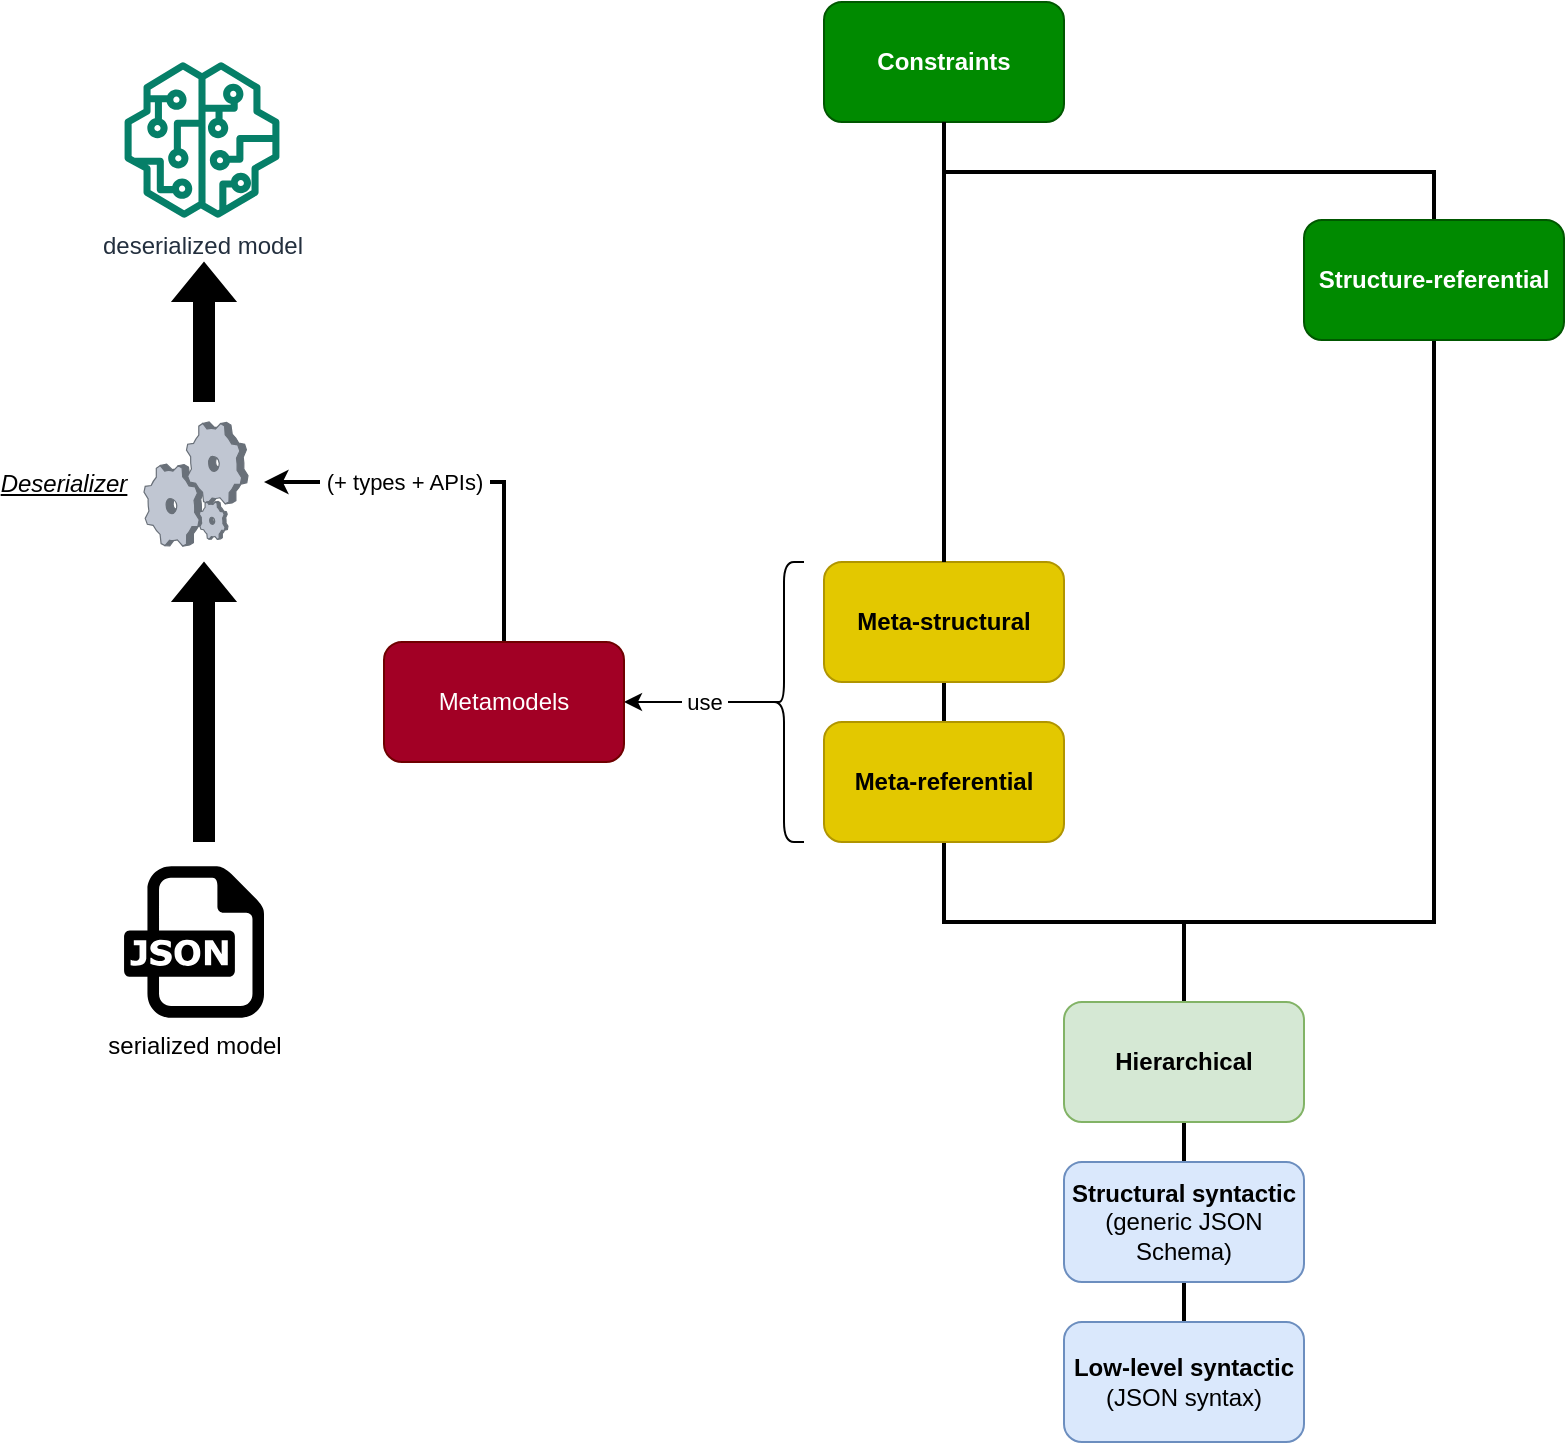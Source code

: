 <mxfile version="21.6.8" type="device">
  <diagram name="Page-1" id="BR17ZdZTmJ1xsqmfKKUn">
    <mxGraphModel dx="2021" dy="1993" grid="1" gridSize="10" guides="1" tooltips="1" connect="1" arrows="1" fold="1" page="1" pageScale="1" pageWidth="827" pageHeight="1169" math="0" shadow="0">
      <root>
        <mxCell id="0" />
        <mxCell id="1" parent="0" />
        <mxCell id="cpsBxxc-Yylsg1I1evmf-10" style="edgeStyle=orthogonalEdgeStyle;rounded=0;orthogonalLoop=1;jettySize=auto;html=1;exitX=0.5;exitY=0;exitDx=0;exitDy=0;entryX=0.5;entryY=1;entryDx=0;entryDy=0;strokeWidth=2;endArrow=none;endFill=0;" parent="1" source="JCLgZwpqIDgkukZC0mzi-1" target="JCLgZwpqIDgkukZC0mzi-2" edge="1">
          <mxGeometry relative="1" as="geometry" />
        </mxCell>
        <mxCell id="JCLgZwpqIDgkukZC0mzi-1" value="&lt;b&gt;Low-level syntactic&lt;/b&gt;&lt;br&gt;(JSON syntax)" style="rounded=1;whiteSpace=wrap;html=1;fillColor=#dae8fc;strokeColor=#6c8ebf;" parent="1" vertex="1">
          <mxGeometry x="470" y="450" width="120" height="60" as="geometry" />
        </mxCell>
        <mxCell id="cpsBxxc-Yylsg1I1evmf-9" style="edgeStyle=orthogonalEdgeStyle;rounded=0;orthogonalLoop=1;jettySize=auto;html=1;exitX=0.5;exitY=0;exitDx=0;exitDy=0;entryX=0.5;entryY=1;entryDx=0;entryDy=0;strokeWidth=2;endArrow=none;endFill=0;" parent="1" source="JCLgZwpqIDgkukZC0mzi-2" target="JCLgZwpqIDgkukZC0mzi-3" edge="1">
          <mxGeometry relative="1" as="geometry" />
        </mxCell>
        <mxCell id="JCLgZwpqIDgkukZC0mzi-2" value="&lt;b&gt;Structural syntactic&lt;/b&gt;&lt;br&gt;(generic JSON Schema)" style="rounded=1;whiteSpace=wrap;html=1;fillColor=#dae8fc;strokeColor=#6c8ebf;" parent="1" vertex="1">
          <mxGeometry x="470" y="370" width="120" height="60" as="geometry" />
        </mxCell>
        <mxCell id="cpsBxxc-Yylsg1I1evmf-6" style="edgeStyle=orthogonalEdgeStyle;rounded=0;orthogonalLoop=1;jettySize=auto;html=1;exitX=0.5;exitY=0;exitDx=0;exitDy=0;entryX=0.5;entryY=1;entryDx=0;entryDy=0;strokeWidth=2;endArrow=none;endFill=0;" parent="1" source="JCLgZwpqIDgkukZC0mzi-3" target="JCLgZwpqIDgkukZC0mzi-9" edge="1">
          <mxGeometry relative="1" as="geometry" />
        </mxCell>
        <mxCell id="cpsBxxc-Yylsg1I1evmf-7" style="edgeStyle=orthogonalEdgeStyle;rounded=0;orthogonalLoop=1;jettySize=auto;html=1;exitX=0.5;exitY=0;exitDx=0;exitDy=0;entryX=0.5;entryY=1;entryDx=0;entryDy=0;strokeWidth=2;endArrow=none;endFill=0;" parent="1" source="JCLgZwpqIDgkukZC0mzi-3" target="JCLgZwpqIDgkukZC0mzi-23" edge="1">
          <mxGeometry relative="1" as="geometry">
            <Array as="points">
              <mxPoint x="530" y="250" />
              <mxPoint x="655" y="250" />
            </Array>
          </mxGeometry>
        </mxCell>
        <mxCell id="JCLgZwpqIDgkukZC0mzi-3" value="&lt;b&gt;Hierarchical&lt;/b&gt;" style="rounded=1;whiteSpace=wrap;html=1;fillColor=#d5e8d4;strokeColor=#82b366;" parent="1" vertex="1">
          <mxGeometry x="470" y="290" width="120" height="60" as="geometry" />
        </mxCell>
        <mxCell id="JCLgZwpqIDgkukZC0mzi-5" value="serialized model" style="dashed=0;outlineConnect=0;html=1;align=center;labelPosition=center;verticalLabelPosition=bottom;verticalAlign=top;shape=mxgraph.weblogos.json" parent="1" vertex="1">
          <mxGeometry y="222.1" width="70" height="75.8" as="geometry" />
        </mxCell>
        <mxCell id="cpsBxxc-Yylsg1I1evmf-8" style="edgeStyle=orthogonalEdgeStyle;rounded=0;orthogonalLoop=1;jettySize=auto;html=1;exitX=0.5;exitY=0;exitDx=0;exitDy=0;entryX=0.5;entryY=1;entryDx=0;entryDy=0;strokeWidth=2;endArrow=none;endFill=0;" parent="1" source="JCLgZwpqIDgkukZC0mzi-9" target="JCLgZwpqIDgkukZC0mzi-10" edge="1">
          <mxGeometry relative="1" as="geometry" />
        </mxCell>
        <mxCell id="JCLgZwpqIDgkukZC0mzi-9" value="&lt;b&gt;Meta-referential&lt;/b&gt;" style="rounded=1;whiteSpace=wrap;html=1;fillColor=#e3c800;strokeColor=#B09500;fontColor=#000000;" parent="1" vertex="1">
          <mxGeometry x="350" y="150" width="120" height="60" as="geometry" />
        </mxCell>
        <mxCell id="JCLgZwpqIDgkukZC0mzi-10" value="&lt;b&gt;Meta-structural&lt;/b&gt;" style="rounded=1;whiteSpace=wrap;html=1;fillColor=#e3c800;strokeColor=#B09500;fontColor=#000000;" parent="1" vertex="1">
          <mxGeometry x="350" y="70" width="120" height="60" as="geometry" />
        </mxCell>
        <mxCell id="JCLgZwpqIDgkukZC0mzi-11" value="" style="verticalLabelPosition=bottom;sketch=0;aspect=fixed;html=1;verticalAlign=top;strokeColor=none;align=center;outlineConnect=0;shape=mxgraph.citrix.process;" parent="1" vertex="1">
          <mxGeometry x="10" width="52" height="62" as="geometry" />
        </mxCell>
        <mxCell id="JCLgZwpqIDgkukZC0mzi-12" value="" style="shape=flexArrow;endArrow=classic;html=1;rounded=0;fillColor=#000000;" parent="1" edge="1">
          <mxGeometry width="50" height="50" relative="1" as="geometry">
            <mxPoint x="40" y="210" as="sourcePoint" />
            <mxPoint x="40" y="70" as="targetPoint" />
          </mxGeometry>
        </mxCell>
        <mxCell id="JCLgZwpqIDgkukZC0mzi-15" style="edgeStyle=orthogonalEdgeStyle;rounded=0;orthogonalLoop=1;jettySize=auto;html=1;exitX=0.1;exitY=0.5;exitDx=0;exitDy=0;exitPerimeter=0;entryX=1;entryY=0.5;entryDx=0;entryDy=0;fillColor=#000000;" parent="1" source="JCLgZwpqIDgkukZC0mzi-13" target="JCLgZwpqIDgkukZC0mzi-14" edge="1">
          <mxGeometry relative="1" as="geometry" />
        </mxCell>
        <mxCell id="JCLgZwpqIDgkukZC0mzi-17" value="&amp;nbsp;use&amp;nbsp;" style="edgeLabel;html=1;align=center;verticalAlign=middle;resizable=0;points=[];" parent="JCLgZwpqIDgkukZC0mzi-15" vertex="1" connectable="0">
          <mxGeometry x="-0.111" y="1" relative="1" as="geometry">
            <mxPoint y="-1" as="offset" />
          </mxGeometry>
        </mxCell>
        <mxCell id="JCLgZwpqIDgkukZC0mzi-13" value="" style="shape=curlyBracket;whiteSpace=wrap;html=1;rounded=1;flipH=1;labelPosition=right;verticalLabelPosition=middle;align=left;verticalAlign=middle;rotation=-180;" parent="1" vertex="1">
          <mxGeometry x="320" y="70" width="20" height="140" as="geometry" />
        </mxCell>
        <mxCell id="JCLgZwpqIDgkukZC0mzi-18" style="edgeStyle=orthogonalEdgeStyle;rounded=0;orthogonalLoop=1;jettySize=auto;html=1;exitX=0.5;exitY=0;exitDx=0;exitDy=0;fillColor=#000000;strokeWidth=2;" parent="1" source="JCLgZwpqIDgkukZC0mzi-14" edge="1">
          <mxGeometry relative="1" as="geometry">
            <mxPoint x="70" y="30" as="targetPoint" />
            <Array as="points">
              <mxPoint x="190" y="30" />
            </Array>
          </mxGeometry>
        </mxCell>
        <mxCell id="JCLgZwpqIDgkukZC0mzi-22" value="&amp;nbsp;(+ types + APIs)&amp;nbsp;" style="edgeLabel;html=1;align=center;verticalAlign=middle;resizable=0;points=[];" parent="JCLgZwpqIDgkukZC0mzi-18" vertex="1" connectable="0">
          <mxGeometry x="0.53" relative="1" as="geometry">
            <mxPoint x="23" as="offset" />
          </mxGeometry>
        </mxCell>
        <mxCell id="JCLgZwpqIDgkukZC0mzi-14" value="Metamodels&lt;br&gt;" style="rounded=1;whiteSpace=wrap;html=1;fillColor=#a20025;fontColor=#ffffff;strokeColor=#6F0000;fillStyle=auto;gradientColor=none;" parent="1" vertex="1">
          <mxGeometry x="130" y="110" width="120" height="60" as="geometry" />
        </mxCell>
        <mxCell id="JCLgZwpqIDgkukZC0mzi-16" value="&lt;i&gt;&lt;u&gt;Deserializer&lt;/u&gt;&lt;/i&gt;" style="text;html=1;strokeColor=none;fillColor=none;align=center;verticalAlign=middle;whiteSpace=wrap;rounded=0;" parent="1" vertex="1">
          <mxGeometry x="-60" y="16" width="60" height="30" as="geometry" />
        </mxCell>
        <mxCell id="JCLgZwpqIDgkukZC0mzi-19" value="" style="shape=flexArrow;endArrow=classic;html=1;rounded=0;fillColor=#000000;" parent="1" edge="1">
          <mxGeometry width="50" height="50" relative="1" as="geometry">
            <mxPoint x="40" y="-10" as="sourcePoint" />
            <mxPoint x="40" y="-80" as="targetPoint" />
          </mxGeometry>
        </mxCell>
        <mxCell id="JCLgZwpqIDgkukZC0mzi-21" value="deserialized model" style="sketch=0;outlineConnect=0;fontColor=#232F3E;gradientColor=none;fillColor=#067F68;strokeColor=none;dashed=0;verticalLabelPosition=bottom;verticalAlign=top;align=center;html=1;fontSize=12;fontStyle=0;aspect=fixed;pointerEvents=1;shape=mxgraph.aws4.sagemaker_model;fillStyle=auto;" parent="1" vertex="1">
          <mxGeometry y="-180" width="78" height="78" as="geometry" />
        </mxCell>
        <mxCell id="cpsBxxc-Yylsg1I1evmf-11" style="edgeStyle=orthogonalEdgeStyle;rounded=0;orthogonalLoop=1;jettySize=auto;html=1;exitX=0.5;exitY=0;exitDx=0;exitDy=0;entryX=0.5;entryY=1;entryDx=0;entryDy=0;strokeWidth=2;endArrow=none;endFill=0;" parent="1" source="JCLgZwpqIDgkukZC0mzi-23" target="JCLgZwpqIDgkukZC0mzi-24" edge="1">
          <mxGeometry relative="1" as="geometry">
            <Array as="points">
              <mxPoint x="655" y="-125" />
              <mxPoint x="410" y="-125" />
            </Array>
          </mxGeometry>
        </mxCell>
        <mxCell id="JCLgZwpqIDgkukZC0mzi-23" value="&lt;b&gt;Structure-referential&lt;/b&gt;" style="rounded=1;whiteSpace=wrap;html=1;fillColor=#008a00;strokeColor=#005700;fontColor=#ffffff;" parent="1" vertex="1">
          <mxGeometry x="590" y="-101" width="130" height="60" as="geometry" />
        </mxCell>
        <mxCell id="JCLgZwpqIDgkukZC0mzi-24" value="&lt;b&gt;Constraints&lt;/b&gt;" style="rounded=1;whiteSpace=wrap;html=1;fillColor=#008a00;strokeColor=#005700;fontColor=#ffffff;" parent="1" vertex="1">
          <mxGeometry x="350" y="-210" width="120" height="60" as="geometry" />
        </mxCell>
        <mxCell id="cpsBxxc-Yylsg1I1evmf-3" value="" style="endArrow=none;html=1;rounded=0;strokeWidth=2;exitX=0.5;exitY=0;exitDx=0;exitDy=0;entryX=0.5;entryY=1;entryDx=0;entryDy=0;" parent="1" source="JCLgZwpqIDgkukZC0mzi-10" target="JCLgZwpqIDgkukZC0mzi-24" edge="1">
          <mxGeometry width="50" height="50" relative="1" as="geometry">
            <mxPoint x="410" y="60" as="sourcePoint" />
            <mxPoint x="410" y="-100" as="targetPoint" />
          </mxGeometry>
        </mxCell>
      </root>
    </mxGraphModel>
  </diagram>
</mxfile>
